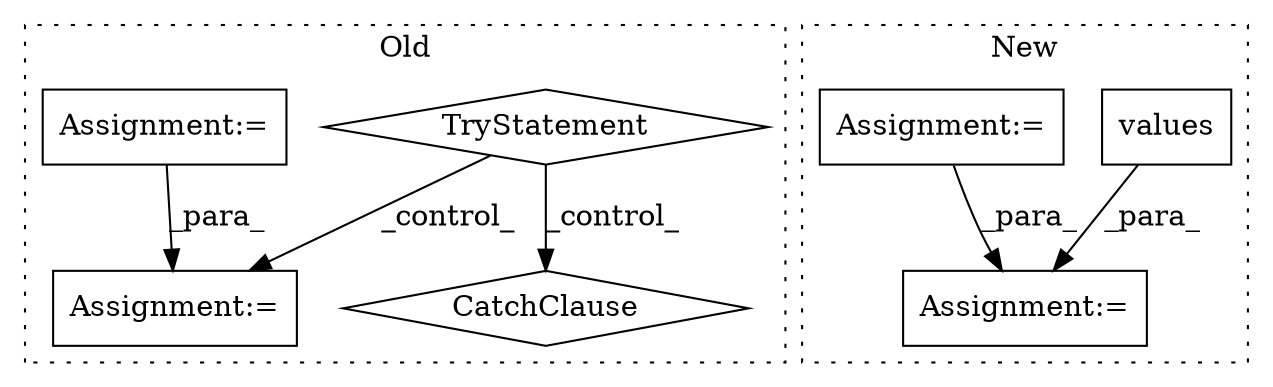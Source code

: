 digraph G {
subgraph cluster0 {
1 [label="TryStatement" a="54" s="4001" l="4" shape="diamond"];
4 [label="CatchClause" a="12" s="4077,4117" l="17,2" shape="diamond"];
5 [label="Assignment:=" a="7" s="4026" l="1" shape="box"];
7 [label="Assignment:=" a="7" s="3638" l="1" shape="box"];
label = "Old";
style="dotted";
}
subgraph cluster1 {
2 [label="values" a="32" s="3825" l="8" shape="box"];
3 [label="Assignment:=" a="7" s="3664" l="1" shape="box"];
6 [label="Assignment:=" a="7" s="3609" l="1" shape="box"];
label = "New";
style="dotted";
}
1 -> 5 [label="_control_"];
1 -> 4 [label="_control_"];
2 -> 3 [label="_para_"];
6 -> 3 [label="_para_"];
7 -> 5 [label="_para_"];
}